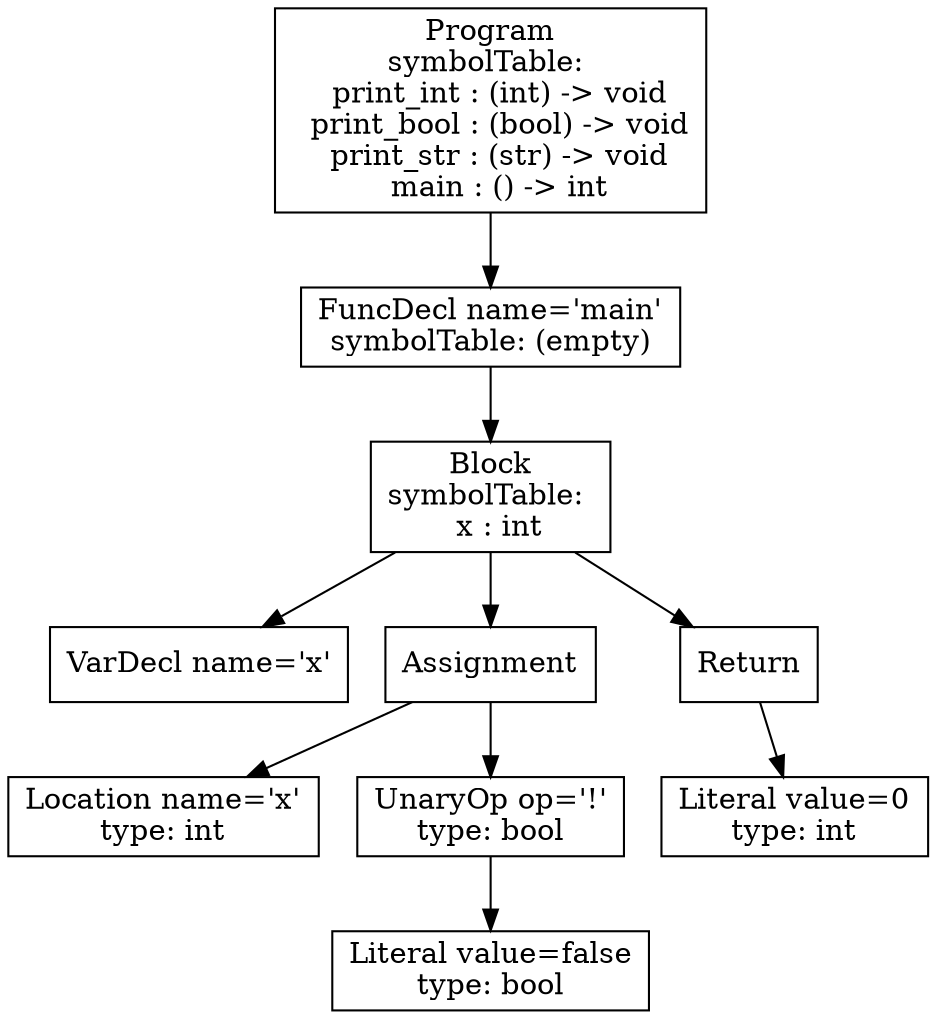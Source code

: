 digraph AST {
3 [shape=box, label="VarDecl name='x'"];
5 [shape=box, label="Location name='x'\ntype: int"];
7 [shape=box, label="Literal value=false\ntype: bool"];
6 [shape=box, label="UnaryOp op='!'\ntype: bool"];
6 -> 7;
4 [shape=box, label="Assignment"];
4 -> 5;
4 -> 6;
9 [shape=box, label="Literal value=0\ntype: int"];
8 [shape=box, label="Return"];
8 -> 9;
2 [shape=box, label="Block\nsymbolTable: \n  x : int"];
2 -> 3;
2 -> 4;
2 -> 8;
1 [shape=box, label="FuncDecl name='main'\nsymbolTable: (empty)"];
1 -> 2;
0 [shape=box, label="Program\nsymbolTable: \n  print_int : (int) -> void\n  print_bool : (bool) -> void\n  print_str : (str) -> void\n  main : () -> int"];
0 -> 1;
}
